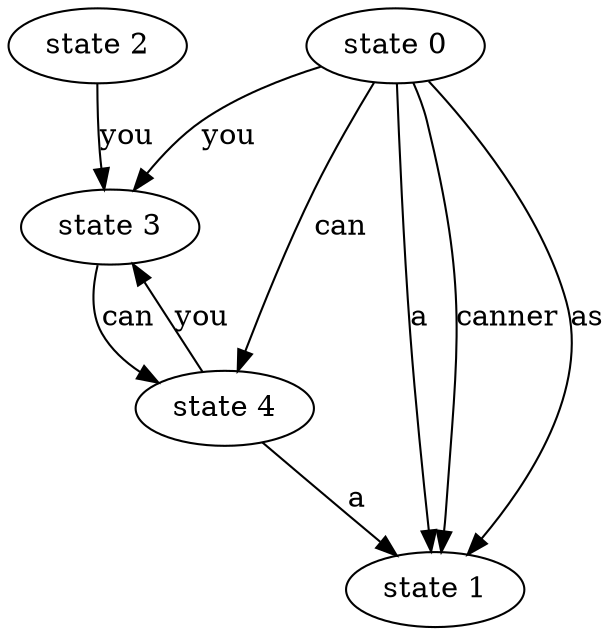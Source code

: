 digraph abc{ 
"state 2" -> "state 3" [ label="you" ]; 
"state 4" -> "state 1" [ label="a" ]; 
"state 4" -> "state 3" [ label="you" ]; 
"state 3" -> "state 4" [ label="can" ]; 
"state 0" -> "state 1" [ label="a" ]; 
"state 0" -> "state 1" [ label="canner" ]; 
"state 0" -> "state 1" [ label="as" ]; 
"state 0" -> "state 4" [ label="can" ]; 
"state 0" -> "state 3" [ label="you" ]; 
}